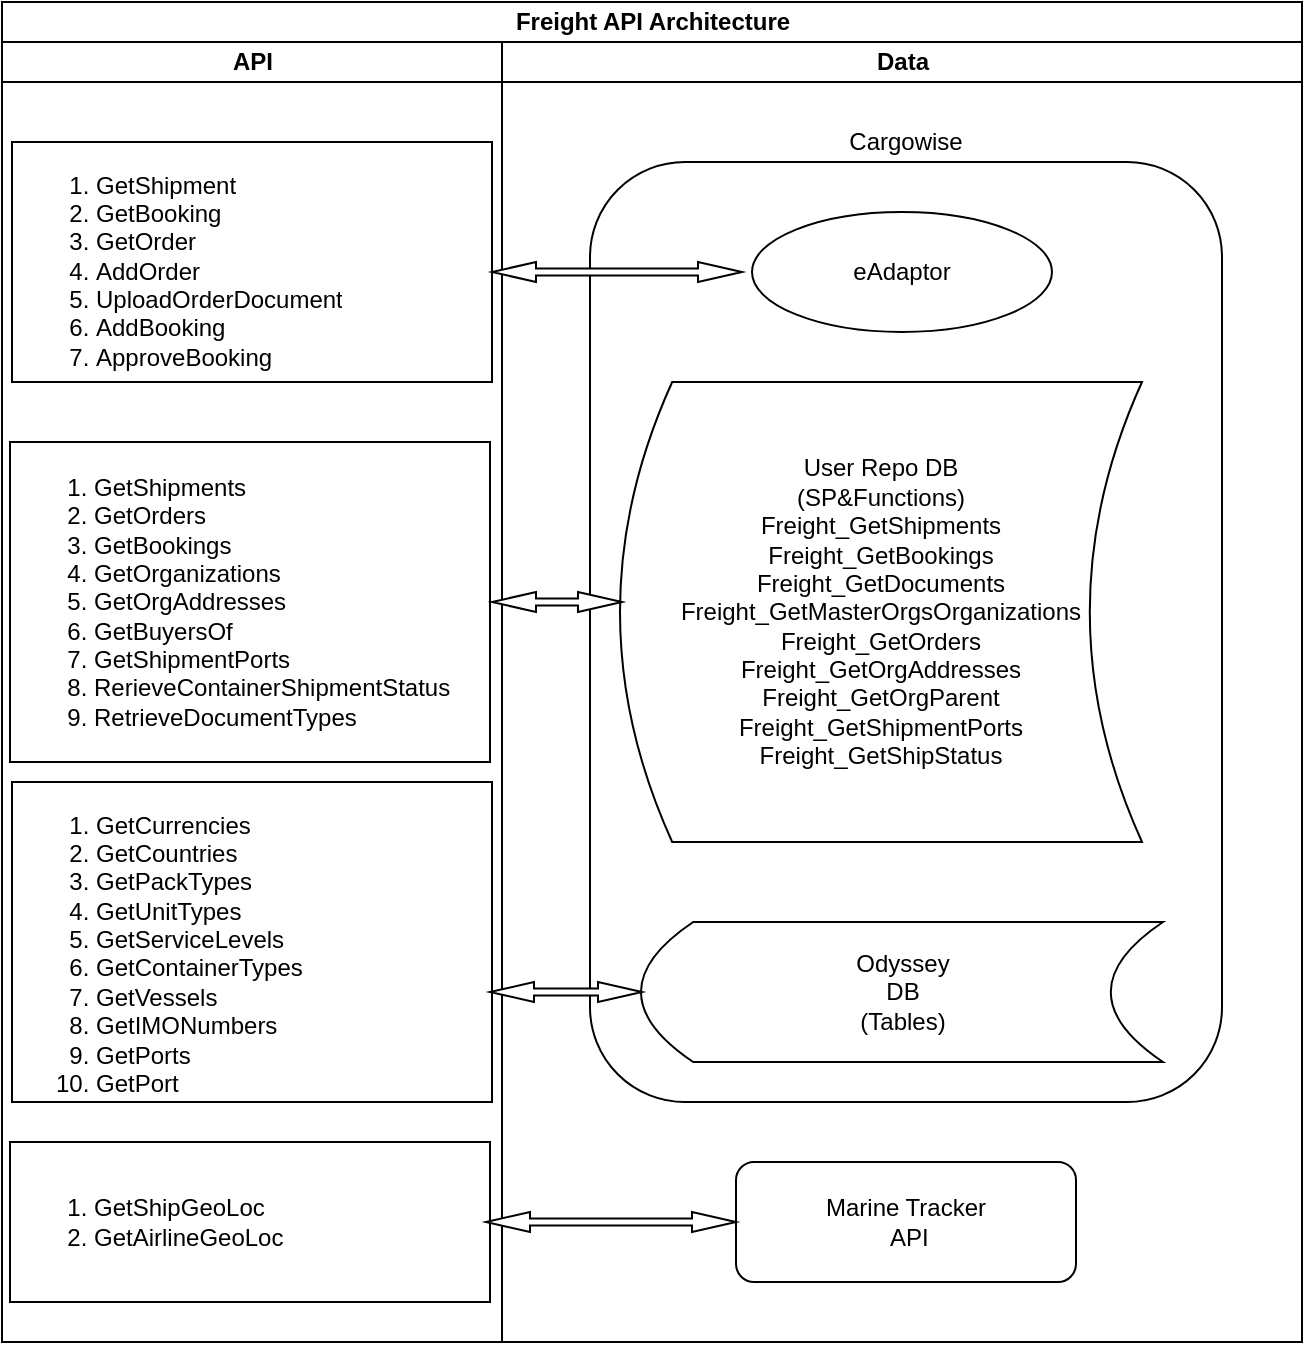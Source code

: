 <mxfile version="11.0.4" type="github"><diagram id="-AoS3aZuVU1gZGTSnwES" name="Page-1"><mxGraphModel dx="1422" dy="764" grid="1" gridSize="10" guides="1" tooltips="1" connect="1" arrows="1" fold="1" page="1" pageScale="1" pageWidth="850" pageHeight="1100" math="0" shadow="0"><root><mxCell id="0"/><mxCell id="1" parent="0"/><mxCell id="NsvNeeM-Z885Ar_qXPRW-5" value="Freight API Architecture" style="swimlane;html=1;childLayout=stackLayout;resizeParent=1;resizeParentMax=0;startSize=20;" parent="1" vertex="1"><mxGeometry x="20" y="410" width="650" height="670" as="geometry"><mxRectangle x="20" y="410" width="60" height="20" as="alternateBounds"/></mxGeometry></mxCell><mxCell id="NsvNeeM-Z885Ar_qXPRW-7" value="API" style="swimlane;html=1;startSize=20;" parent="NsvNeeM-Z885Ar_qXPRW-5" vertex="1"><mxGeometry y="20" width="250" height="650" as="geometry"/></mxCell><mxCell id="NsvNeeM-Z885Ar_qXPRW-17" value="&lt;ol&gt;&lt;li&gt;GetShipment&lt;/li&gt;&lt;li&gt;GetBooking&lt;/li&gt;&lt;li&gt;GetOrder&lt;/li&gt;&lt;li&gt;AddOrder&lt;/li&gt;&lt;li&gt;UploadOrderDocument&lt;/li&gt;&lt;li&gt;AddBooking&lt;/li&gt;&lt;li&gt;&lt;span&gt;ApproveBooking&lt;/span&gt;&lt;br&gt;&lt;/li&gt;&lt;/ol&gt;" style="text;strokeColor=#000000;fillColor=none;html=1;whiteSpace=wrap;verticalAlign=middle;overflow=hidden;" parent="NsvNeeM-Z885Ar_qXPRW-7" vertex="1"><mxGeometry x="5" y="50" width="240" height="120" as="geometry"/></mxCell><mxCell id="NsvNeeM-Z885Ar_qXPRW-18" value="&lt;ol&gt;&lt;li&gt;GetShipments&lt;/li&gt;&lt;li&gt;GetOrders&lt;/li&gt;&lt;li&gt;GetBookings&lt;/li&gt;&lt;li&gt;GetOrganizations&lt;/li&gt;&lt;li&gt;GetOrgAddresses&lt;/li&gt;&lt;li&gt;GetBuyersOf&lt;/li&gt;&lt;li&gt;&lt;span&gt;GetShipmentPorts&lt;/span&gt;&lt;br&gt;&lt;/li&gt;&lt;li&gt;RerieveContainerShipmentStatus&lt;/li&gt;&lt;li&gt;RetrieveDocumentTypes&lt;/li&gt;&lt;/ol&gt;" style="text;strokeColor=#000000;fillColor=none;html=1;whiteSpace=wrap;verticalAlign=middle;overflow=hidden;" parent="NsvNeeM-Z885Ar_qXPRW-7" vertex="1"><mxGeometry x="4" y="200" width="240" height="160" as="geometry"/></mxCell><mxCell id="NsvNeeM-Z885Ar_qXPRW-19" value="&lt;ol&gt;&lt;li&gt;GetShipGeoLoc&lt;/li&gt;&lt;li&gt;GetAirlineGeoLoc&lt;/li&gt;&lt;/ol&gt;" style="text;strokeColor=#000000;fillColor=none;html=1;whiteSpace=wrap;verticalAlign=middle;overflow=hidden;" parent="NsvNeeM-Z885Ar_qXPRW-7" vertex="1"><mxGeometry x="4" y="550" width="240" height="80" as="geometry"/></mxCell><mxCell id="yNjCL7asKgWxfmT6TZ3R-2" value="&lt;ol&gt;&lt;li&gt;GetCurrencies&lt;/li&gt;&lt;li&gt;GetCountries&lt;/li&gt;&lt;li&gt;GetPackTypes&lt;/li&gt;&lt;li&gt;GetUnitTypes&lt;/li&gt;&lt;li&gt;GetServiceLevels&lt;/li&gt;&lt;li&gt;GetContainerTypes&lt;/li&gt;&lt;li&gt;GetVessels&lt;/li&gt;&lt;li&gt;GetIMONumbers&lt;/li&gt;&lt;li&gt;GetPorts&lt;/li&gt;&lt;li&gt;GetPort&lt;/li&gt;&lt;/ol&gt;" style="text;strokeColor=#000000;fillColor=none;html=1;whiteSpace=wrap;verticalAlign=middle;overflow=hidden;" vertex="1" parent="NsvNeeM-Z885Ar_qXPRW-7"><mxGeometry x="5" y="370" width="240" height="160" as="geometry"/></mxCell><mxCell id="NsvNeeM-Z885Ar_qXPRW-8" value="Data" style="swimlane;html=1;startSize=20;" parent="NsvNeeM-Z885Ar_qXPRW-5" vertex="1"><mxGeometry x="250" y="20" width="400" height="650" as="geometry"/></mxCell><mxCell id="NsvNeeM-Z885Ar_qXPRW-22" value="" style="rounded=1;whiteSpace=wrap;html=1;" parent="NsvNeeM-Z885Ar_qXPRW-8" vertex="1"><mxGeometry x="44" y="60" width="316" height="470" as="geometry"/></mxCell><mxCell id="NsvNeeM-Z885Ar_qXPRW-9" value="Odyssey &lt;br&gt;DB&lt;br&gt;(Tables)" style="shape=dataStorage;whiteSpace=wrap;html=1;" parent="NsvNeeM-Z885Ar_qXPRW-8" vertex="1"><mxGeometry x="69.5" y="440" width="261" height="70" as="geometry"/></mxCell><mxCell id="NsvNeeM-Z885Ar_qXPRW-15" value="User Repo&amp;nbsp;DB&lt;br&gt;(SP&amp;amp;Functions)&lt;br&gt;Freight_GetShipments&lt;br&gt;Freight_GetBookings&lt;br&gt;Freight_GetDocuments&lt;br&gt;Freight_GetMasterOrgsOrganizations&lt;br&gt;Freight_GetOrders&lt;br&gt;Freight_GetOrgAddresses&lt;br&gt;Freight_GetOrgParent&lt;br&gt;Freight_GetShipmentPorts&lt;br&gt;Freight_GetShipStatus" style="shape=dataStorage;whiteSpace=wrap;html=1;" parent="NsvNeeM-Z885Ar_qXPRW-8" vertex="1"><mxGeometry x="59" y="170" width="261" height="230" as="geometry"/></mxCell><mxCell id="NsvNeeM-Z885Ar_qXPRW-16" value="eAdaptor" style="ellipse;whiteSpace=wrap;html=1;" parent="NsvNeeM-Z885Ar_qXPRW-8" vertex="1"><mxGeometry x="125" y="85" width="150" height="60" as="geometry"/></mxCell><mxCell id="NsvNeeM-Z885Ar_qXPRW-23" value="Cargowise" style="text;html=1;strokeColor=none;fillColor=none;align=center;verticalAlign=middle;whiteSpace=wrap;rounded=0;" parent="NsvNeeM-Z885Ar_qXPRW-8" vertex="1"><mxGeometry x="182" y="40" width="40" height="20" as="geometry"/></mxCell><mxCell id="yNjCL7asKgWxfmT6TZ3R-3" value="Marine Tracker&lt;br&gt;&amp;nbsp;API" style="rounded=1;whiteSpace=wrap;html=1;strokeColor=#000000;" vertex="1" parent="NsvNeeM-Z885Ar_qXPRW-8"><mxGeometry x="117" y="560" width="170" height="60" as="geometry"/></mxCell><mxCell id="yNjCL7asKgWxfmT6TZ3R-5" value="" style="html=1;shadow=0;dashed=0;align=center;verticalAlign=middle;shape=mxgraph.arrows2.twoWayArrow;dy=0.65;dx=22;strokeColor=#000000;" vertex="1" parent="NsvNeeM-Z885Ar_qXPRW-8"><mxGeometry x="-5" y="110" width="125" height="10" as="geometry"/></mxCell><mxCell id="yNjCL7asKgWxfmT6TZ3R-6" value="" style="html=1;shadow=0;dashed=0;align=center;verticalAlign=middle;shape=mxgraph.arrows2.twoWayArrow;dy=0.65;dx=22;strokeColor=#000000;" vertex="1" parent="NsvNeeM-Z885Ar_qXPRW-8"><mxGeometry x="-5" y="275" width="65" height="10" as="geometry"/></mxCell><mxCell id="yNjCL7asKgWxfmT6TZ3R-7" value="" style="html=1;shadow=0;dashed=0;align=center;verticalAlign=middle;shape=mxgraph.arrows2.twoWayArrow;dy=0.65;dx=22;strokeColor=#000000;" vertex="1" parent="NsvNeeM-Z885Ar_qXPRW-8"><mxGeometry x="-6" y="470" width="76" height="10" as="geometry"/></mxCell><mxCell id="yNjCL7asKgWxfmT6TZ3R-8" value="" style="html=1;shadow=0;dashed=0;align=center;verticalAlign=middle;shape=mxgraph.arrows2.twoWayArrow;dy=0.65;dx=22;strokeColor=#000000;" vertex="1" parent="NsvNeeM-Z885Ar_qXPRW-8"><mxGeometry x="-8" y="585" width="125" height="10" as="geometry"/></mxCell></root></mxGraphModel></diagram></mxfile>